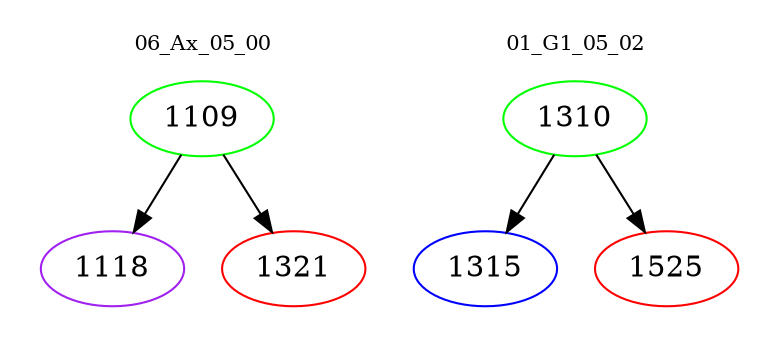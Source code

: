 digraph{
subgraph cluster_0 {
color = white
label = "06_Ax_05_00";
fontsize=10;
T0_1109 [label="1109", color="green"]
T0_1109 -> T0_1118 [color="black"]
T0_1118 [label="1118", color="purple"]
T0_1109 -> T0_1321 [color="black"]
T0_1321 [label="1321", color="red"]
}
subgraph cluster_1 {
color = white
label = "01_G1_05_02";
fontsize=10;
T1_1310 [label="1310", color="green"]
T1_1310 -> T1_1315 [color="black"]
T1_1315 [label="1315", color="blue"]
T1_1310 -> T1_1525 [color="black"]
T1_1525 [label="1525", color="red"]
}
}
